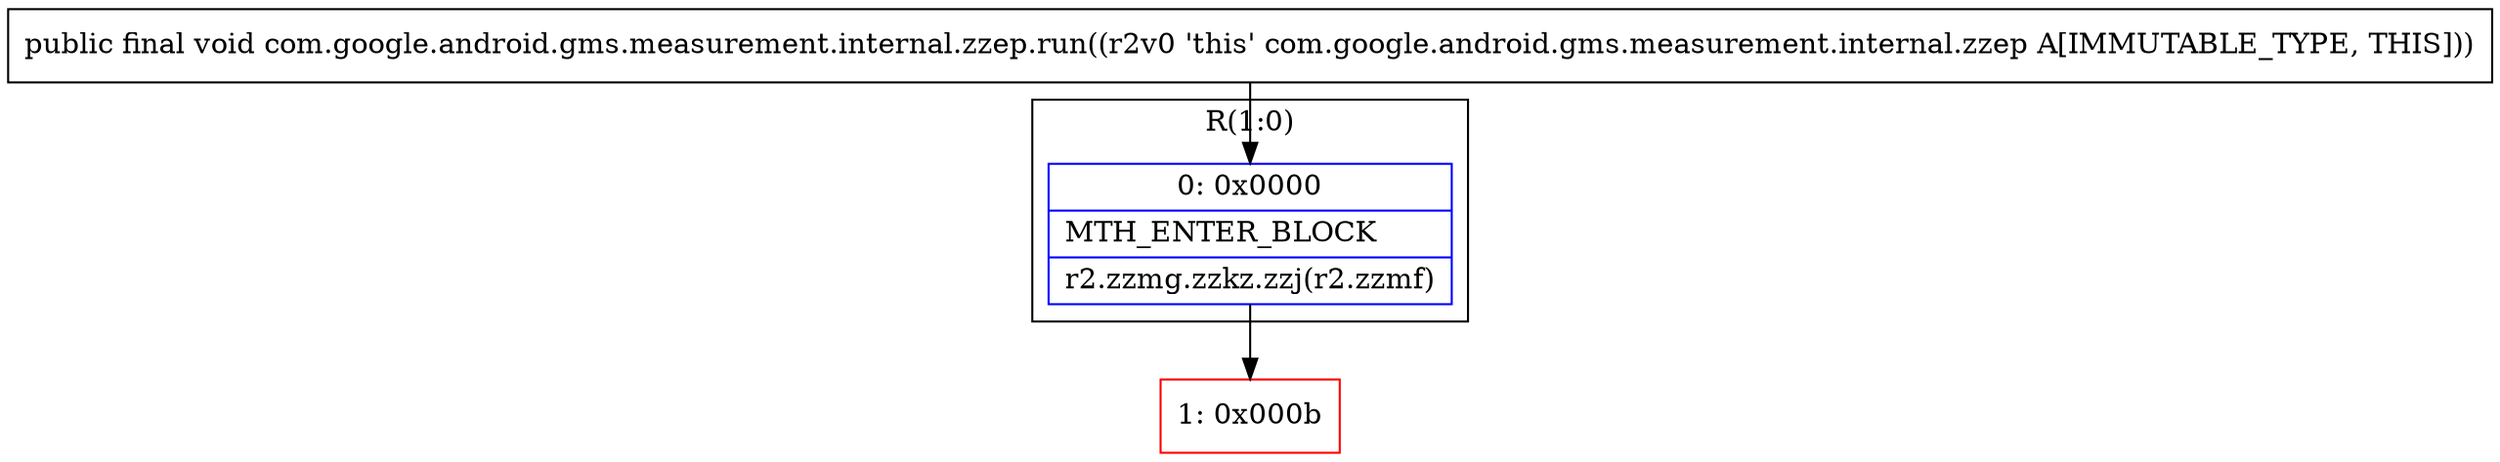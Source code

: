 digraph "CFG forcom.google.android.gms.measurement.internal.zzep.run()V" {
subgraph cluster_Region_748948867 {
label = "R(1:0)";
node [shape=record,color=blue];
Node_0 [shape=record,label="{0\:\ 0x0000|MTH_ENTER_BLOCK\l|r2.zzmg.zzkz.zzj(r2.zzmf)\l}"];
}
Node_1 [shape=record,color=red,label="{1\:\ 0x000b}"];
MethodNode[shape=record,label="{public final void com.google.android.gms.measurement.internal.zzep.run((r2v0 'this' com.google.android.gms.measurement.internal.zzep A[IMMUTABLE_TYPE, THIS])) }"];
MethodNode -> Node_0;
Node_0 -> Node_1;
}

